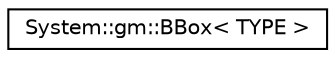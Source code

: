 digraph G
{
  edge [fontname="Helvetica",fontsize="10",labelfontname="Helvetica",labelfontsize="10"];
  node [fontname="Helvetica",fontsize="10",shape=record];
  rankdir="LR";
  Node1 [label="System::gm::BBox\< TYPE \>",height=0.2,width=0.4,color="black", fillcolor="white", style="filled",URL="$class_system_1_1gm_1_1_b_box.html"];
}

